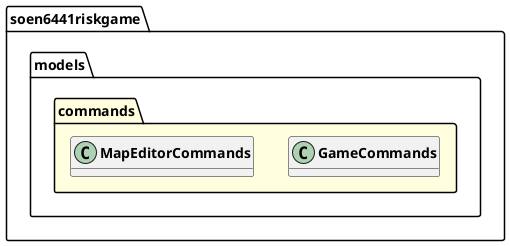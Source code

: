 @startuml

skinparam svgLinkTarget _parent
skinparam linetype ortho
package soen6441riskgame.models.commands [[../../../soen6441riskgame/models/commands/package-summary.html{soen6441riskgame.models.commands}]] #lightyellow {
}

class "<b><size:14>GameCommands</b>" as soen6441riskgame.models.commands.GameCommands  [[../../../soen6441riskgame/models/commands/GameCommands.html{soen6441riskgame.models.commands.GameCommands}]] {
}

hide soen6441riskgame.models.commands.GameCommands fields
hide soen6441riskgame.models.commands.GameCommands methods

class "<b><size:14>MapEditorCommands</b>" as soen6441riskgame.models.commands.MapEditorCommands  [[../../../soen6441riskgame/models/commands/MapEditorCommands.html{soen6441riskgame.models.commands.MapEditorCommands}]] {
}

hide soen6441riskgame.models.commands.MapEditorCommands fields
hide soen6441riskgame.models.commands.MapEditorCommands methods


@enduml
